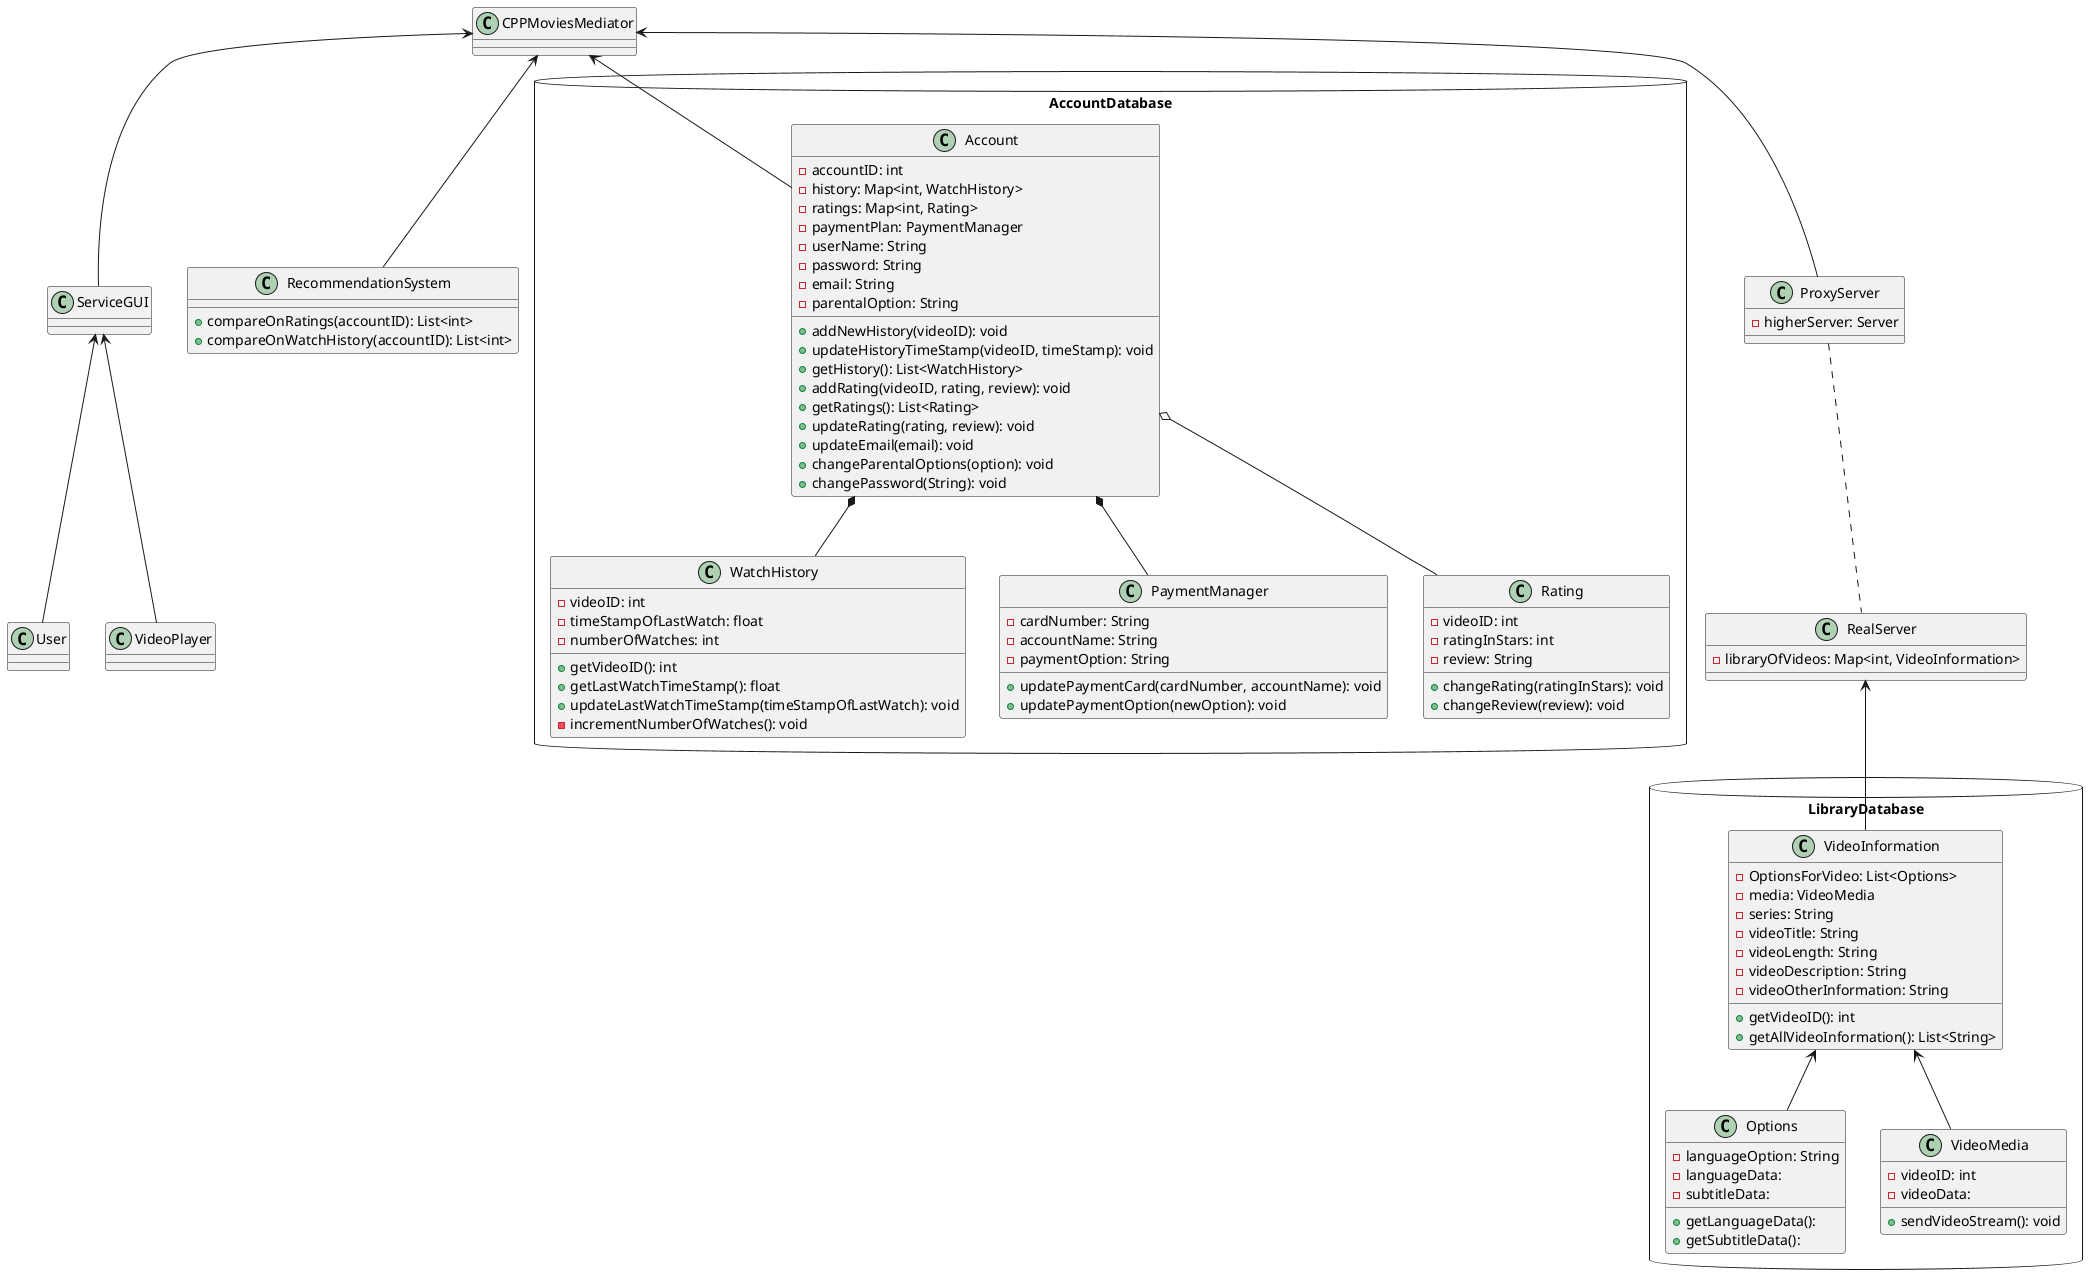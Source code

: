 @startuml
'https://plantuml.com/class-diagram

class User


package AccountDatabase <<Database>> {
class WatchHistory
{
- videoID: int
- timeStampOfLastWatch: float
- numberOfWatches: int

+ getVideoID(): int
+ getLastWatchTimeStamp(): float
+ updateLastWatchTimeStamp(timeStampOfLastWatch): void
- incrementNumberOfWatches(): void
}
class PaymentManager
{
- cardNumber: String
- accountName: String
- paymentOption: String

+ updatePaymentCard(cardNumber, accountName): void
+ updatePaymentOption(newOption): void
}
class Account
{
- accountID: int
- history: Map<int, WatchHistory>
- ratings: Map<int, Rating>
- paymentPlan: PaymentManager
- userName: String
- password: String
- email: String
- parentalOption: String

+ addNewHistory(videoID): void
+ updateHistoryTimeStamp(videoID, timeStamp): void
+ getHistory(): List<WatchHistory>
+ addRating(videoID, rating, review): void
+ getRatings(): List<Rating>
+ updateRating(rating, review): void
+ updateEmail(email): void
+ changeParentalOptions(option): void
+ changePassword(String): void
}
class Rating
{
- videoID: int
- ratingInStars: int
- review: String

+ changeRating(ratingInStars): void
+ changeReview(review): void
}

Account *-- PaymentManager
Account *-- WatchHistory
Account o-- Rating
}


class ServiceGUI
{

}
ServiceGUI <-- User

class VideoPlayer
{

}
ServiceGUI <-- VideoPlayer

class RecommendationSystem
{
+ compareOnRatings(accountID): List<int>
+ compareOnWatchHistory(accountID): List<int>

}
class CPPMoviesMediator
{

}
CPPMoviesMediator <-- RecommendationSystem
CPPMoviesMediator <-- ServiceGUI
CPPMoviesMediator <-- Account





package LibraryDatabase <<Database>> {
class VideoInformation
{
- OptionsForVideo: List<Options>
- media: VideoMedia
- series: String
- videoTitle: String
- videoLength: String
- videoDescription: String
- videoOtherInformation: String

+ getVideoID(): int
+ getAllVideoInformation(): List<String>

}
class Options
{
- languageOption: String
- languageData:
- subtitleData:

+ getLanguageData():
+ getSubtitleData():
}
class VideoMedia
{
- videoID: int
- videoData:

+ sendVideoStream(): void
}

VideoInformation <-- Options
VideoInformation <-- VideoMedia
}

class RealServer
{
- libraryOfVideos: Map<int, VideoInformation>
}
class ProxyServer
{
- higherServer: Server


}

CPPMoviesMediator <-- ProxyServer
ProxyServer .. RealServer

RealServer <-- VideoInformation




@enduml
